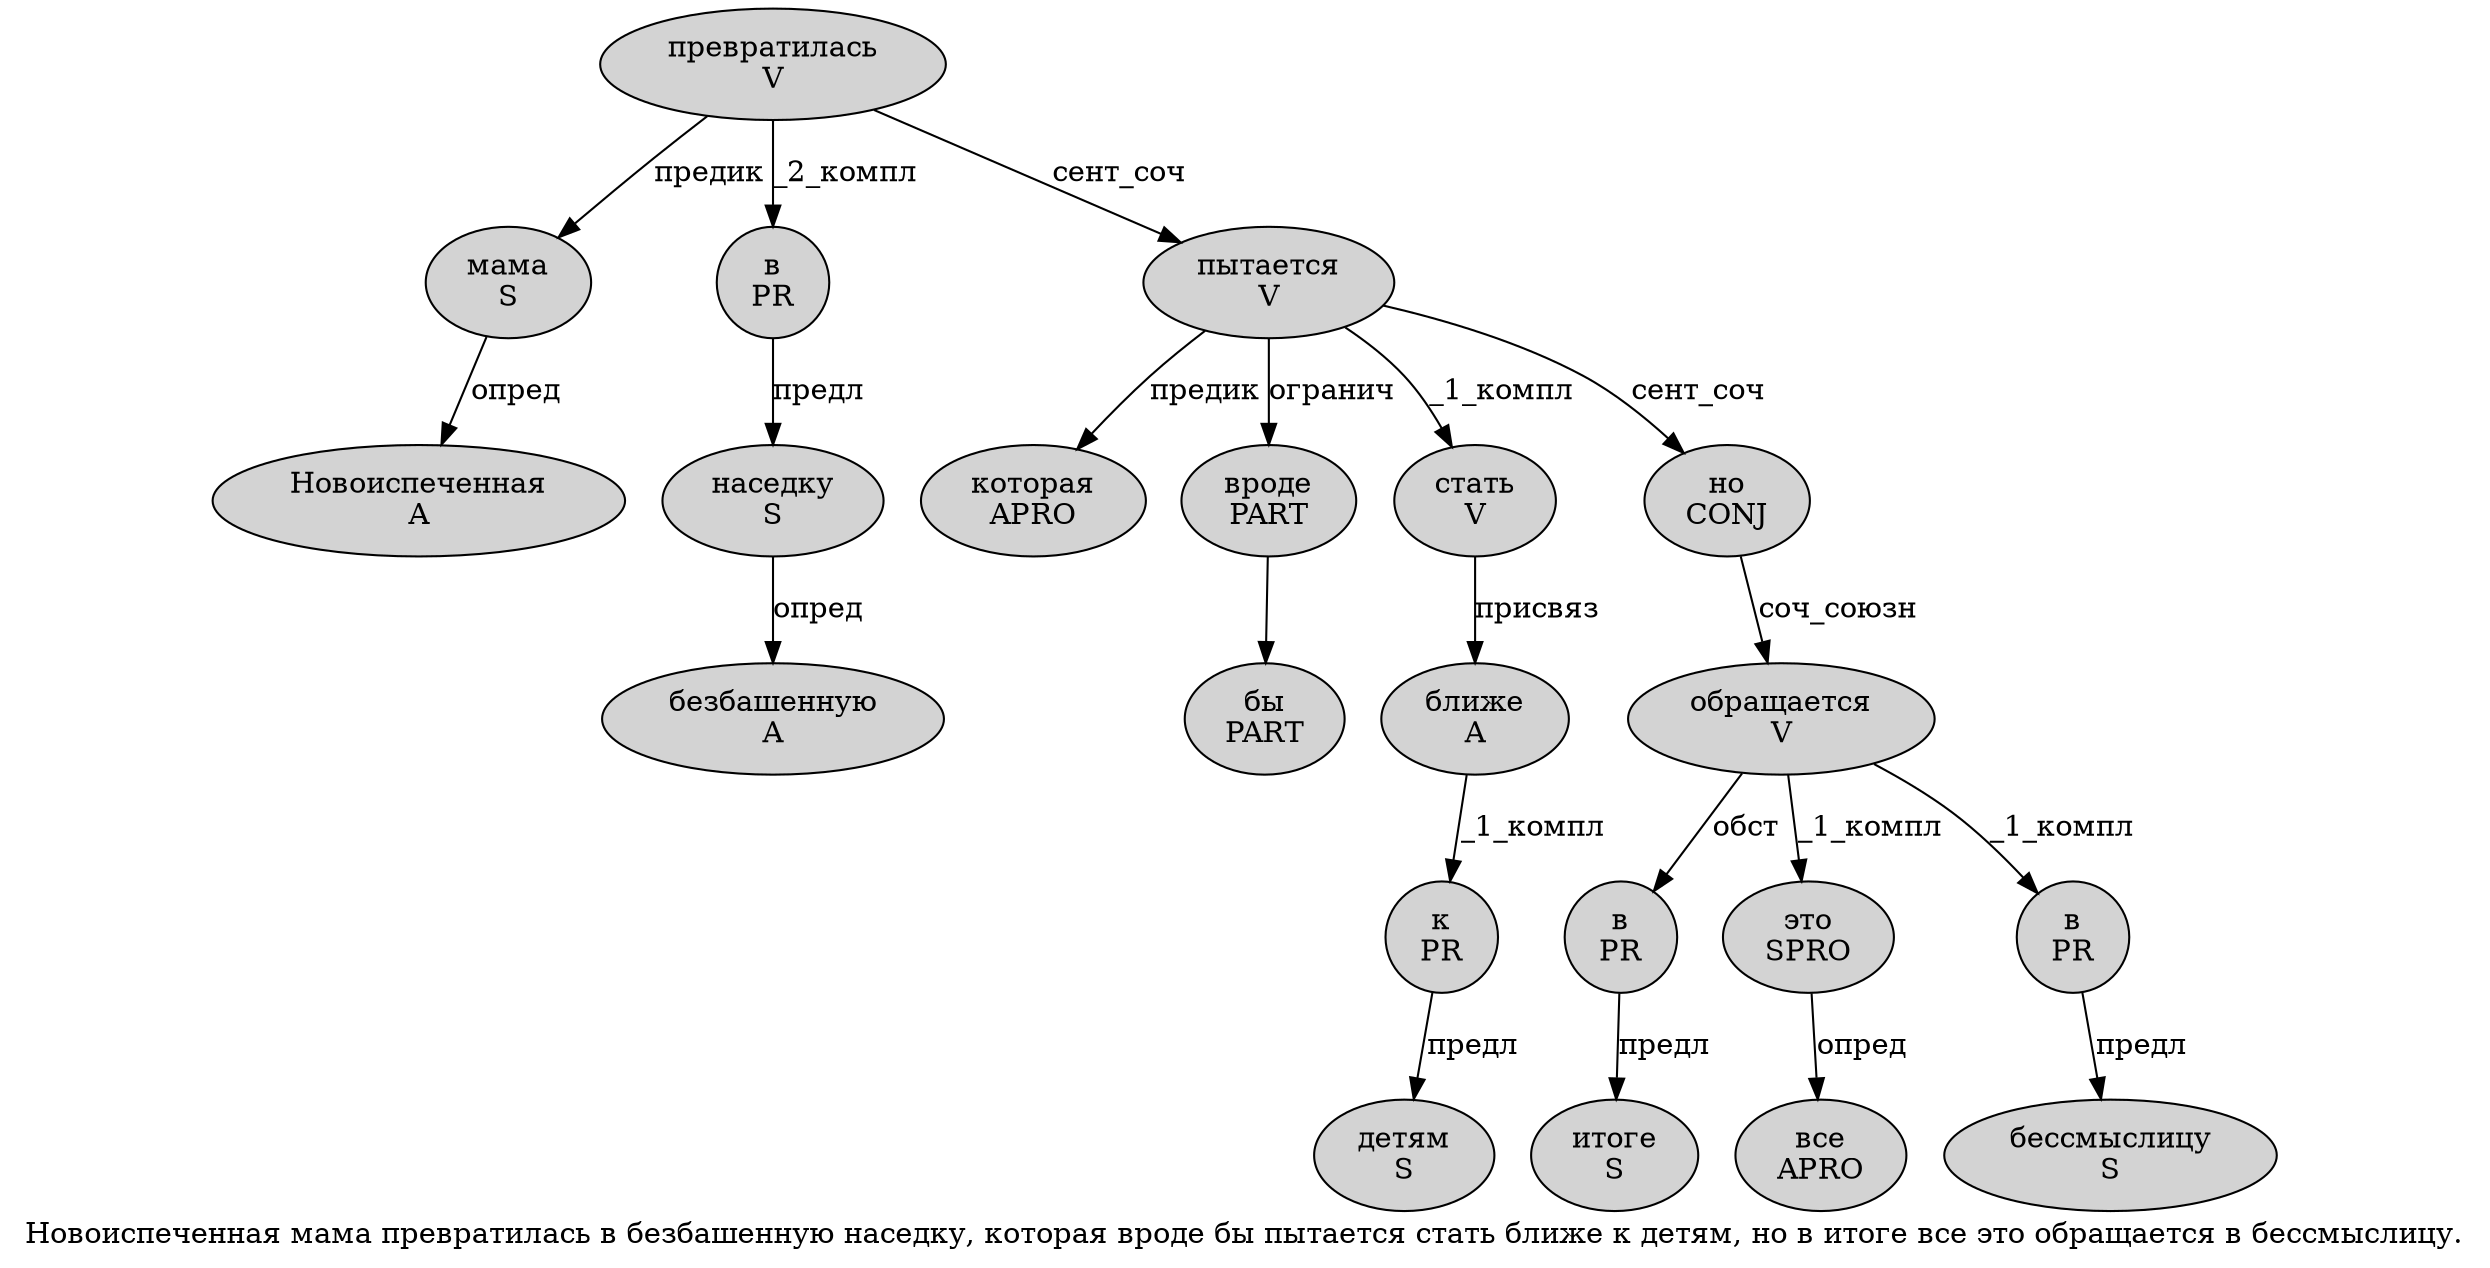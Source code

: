 digraph SENTENCE_2889 {
	graph [label="Новоиспеченная мама превратилась в безбашенную наседку, которая вроде бы пытается стать ближе к детям, но в итоге все это обращается в бессмыслицу."]
	node [style=filled]
		0 [label="Новоиспеченная
A" color="" fillcolor=lightgray penwidth=1 shape=ellipse]
		1 [label="мама
S" color="" fillcolor=lightgray penwidth=1 shape=ellipse]
		2 [label="превратилась
V" color="" fillcolor=lightgray penwidth=1 shape=ellipse]
		3 [label="в
PR" color="" fillcolor=lightgray penwidth=1 shape=ellipse]
		4 [label="безбашенную
A" color="" fillcolor=lightgray penwidth=1 shape=ellipse]
		5 [label="наседку
S" color="" fillcolor=lightgray penwidth=1 shape=ellipse]
		7 [label="которая
APRO" color="" fillcolor=lightgray penwidth=1 shape=ellipse]
		8 [label="вроде
PART" color="" fillcolor=lightgray penwidth=1 shape=ellipse]
		9 [label="бы
PART" color="" fillcolor=lightgray penwidth=1 shape=ellipse]
		10 [label="пытается
V" color="" fillcolor=lightgray penwidth=1 shape=ellipse]
		11 [label="стать
V" color="" fillcolor=lightgray penwidth=1 shape=ellipse]
		12 [label="ближе
A" color="" fillcolor=lightgray penwidth=1 shape=ellipse]
		13 [label="к
PR" color="" fillcolor=lightgray penwidth=1 shape=ellipse]
		14 [label="детям
S" color="" fillcolor=lightgray penwidth=1 shape=ellipse]
		16 [label="но
CONJ" color="" fillcolor=lightgray penwidth=1 shape=ellipse]
		17 [label="в
PR" color="" fillcolor=lightgray penwidth=1 shape=ellipse]
		18 [label="итоге
S" color="" fillcolor=lightgray penwidth=1 shape=ellipse]
		19 [label="все
APRO" color="" fillcolor=lightgray penwidth=1 shape=ellipse]
		20 [label="это
SPRO" color="" fillcolor=lightgray penwidth=1 shape=ellipse]
		21 [label="обращается
V" color="" fillcolor=lightgray penwidth=1 shape=ellipse]
		22 [label="в
PR" color="" fillcolor=lightgray penwidth=1 shape=ellipse]
		23 [label="бессмыслицу
S" color="" fillcolor=lightgray penwidth=1 shape=ellipse]
			11 -> 12 [label="присвяз"]
			3 -> 5 [label="предл"]
			21 -> 17 [label="обст"]
			21 -> 20 [label="_1_компл"]
			21 -> 22 [label="_1_компл"]
			10 -> 7 [label="предик"]
			10 -> 8 [label="огранич"]
			10 -> 11 [label="_1_компл"]
			10 -> 16 [label="сент_соч"]
			1 -> 0 [label="опред"]
			2 -> 1 [label="предик"]
			2 -> 3 [label="_2_компл"]
			2 -> 10 [label="сент_соч"]
			22 -> 23 [label="предл"]
			8 -> 9
			5 -> 4 [label="опред"]
			20 -> 19 [label="опред"]
			17 -> 18 [label="предл"]
			13 -> 14 [label="предл"]
			16 -> 21 [label="соч_союзн"]
			12 -> 13 [label="_1_компл"]
}